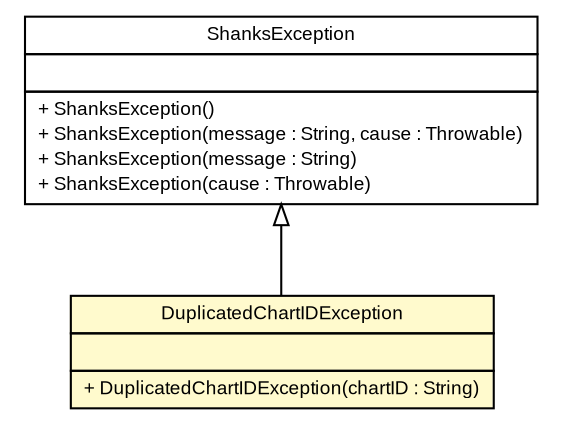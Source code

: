 #!/usr/local/bin/dot
#
# Class diagram 
# Generated by UMLGraph version 5.1 (http://www.umlgraph.org/)
#

digraph G {
	edge [fontname="arial",fontsize=10,labelfontname="arial",labelfontsize=10];
	node [fontname="arial",fontsize=10,shape=plaintext];
	nodesep=0.25;
	ranksep=0.5;
	// es.upm.dit.gsi.shanks.exception.ShanksException
	c7578 [label=<<table title="es.upm.dit.gsi.shanks.exception.ShanksException" border="0" cellborder="1" cellspacing="0" cellpadding="2" port="p" href="../../../../exception/ShanksException.html">
		<tr><td><table border="0" cellspacing="0" cellpadding="1">
<tr><td align="center" balign="center"> ShanksException </td></tr>
		</table></td></tr>
		<tr><td><table border="0" cellspacing="0" cellpadding="1">
<tr><td align="left" balign="left">  </td></tr>
		</table></td></tr>
		<tr><td><table border="0" cellspacing="0" cellpadding="1">
<tr><td align="left" balign="left"> + ShanksException() </td></tr>
<tr><td align="left" balign="left"> + ShanksException(message : String, cause : Throwable) </td></tr>
<tr><td align="left" balign="left"> + ShanksException(message : String) </td></tr>
<tr><td align="left" balign="left"> + ShanksException(cause : Throwable) </td></tr>
		</table></td></tr>
		</table>>, fontname="arial", fontcolor="black", fontsize=9.0];
	// es.upm.dit.gsi.shanks.model.scenario.portrayal.exception.DuplicatedChartIDException
	c7620 [label=<<table title="es.upm.dit.gsi.shanks.model.scenario.portrayal.exception.DuplicatedChartIDException" border="0" cellborder="1" cellspacing="0" cellpadding="2" port="p" bgcolor="lemonChiffon" href="./DuplicatedChartIDException.html">
		<tr><td><table border="0" cellspacing="0" cellpadding="1">
<tr><td align="center" balign="center"> DuplicatedChartIDException </td></tr>
		</table></td></tr>
		<tr><td><table border="0" cellspacing="0" cellpadding="1">
<tr><td align="left" balign="left">  </td></tr>
		</table></td></tr>
		<tr><td><table border="0" cellspacing="0" cellpadding="1">
<tr><td align="left" balign="left"> + DuplicatedChartIDException(chartID : String) </td></tr>
		</table></td></tr>
		</table>>, fontname="arial", fontcolor="black", fontsize=9.0];
	//es.upm.dit.gsi.shanks.model.scenario.portrayal.exception.DuplicatedChartIDException extends es.upm.dit.gsi.shanks.exception.ShanksException
	c7578:p -> c7620:p [dir=back,arrowtail=empty];
}


